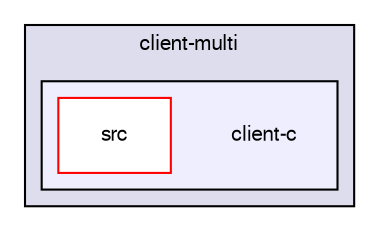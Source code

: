 digraph "/var/lib/jenkins/workspace/kaa_stable/client/client-multi/client-c" {
  bgcolor=transparent;
  compound=true
  node [ fontsize="10", fontname="FreeSans"];
  edge [ labelfontsize="10", labelfontname="FreeSans"];
  subgraph clusterdir_9791cf2dce4c9d5d5e8504d24ab0e32c {
    graph [ bgcolor="#ddddee", pencolor="black", label="client-multi" fontname="FreeSans", fontsize="10", URL="dir_9791cf2dce4c9d5d5e8504d24ab0e32c.html"]
  subgraph clusterdir_9ae6667d4a5adbea2c2d20f9340094ba {
    graph [ bgcolor="#eeeeff", pencolor="black", label="" URL="dir_9ae6667d4a5adbea2c2d20f9340094ba.html"];
    dir_9ae6667d4a5adbea2c2d20f9340094ba [shape=plaintext label="client-c"];
    dir_70fc6a336c0316eecfe0f973cf106420 [shape=box label="src" color="red" fillcolor="white" style="filled" URL="dir_70fc6a336c0316eecfe0f973cf106420.html"];
  }
  }
}
